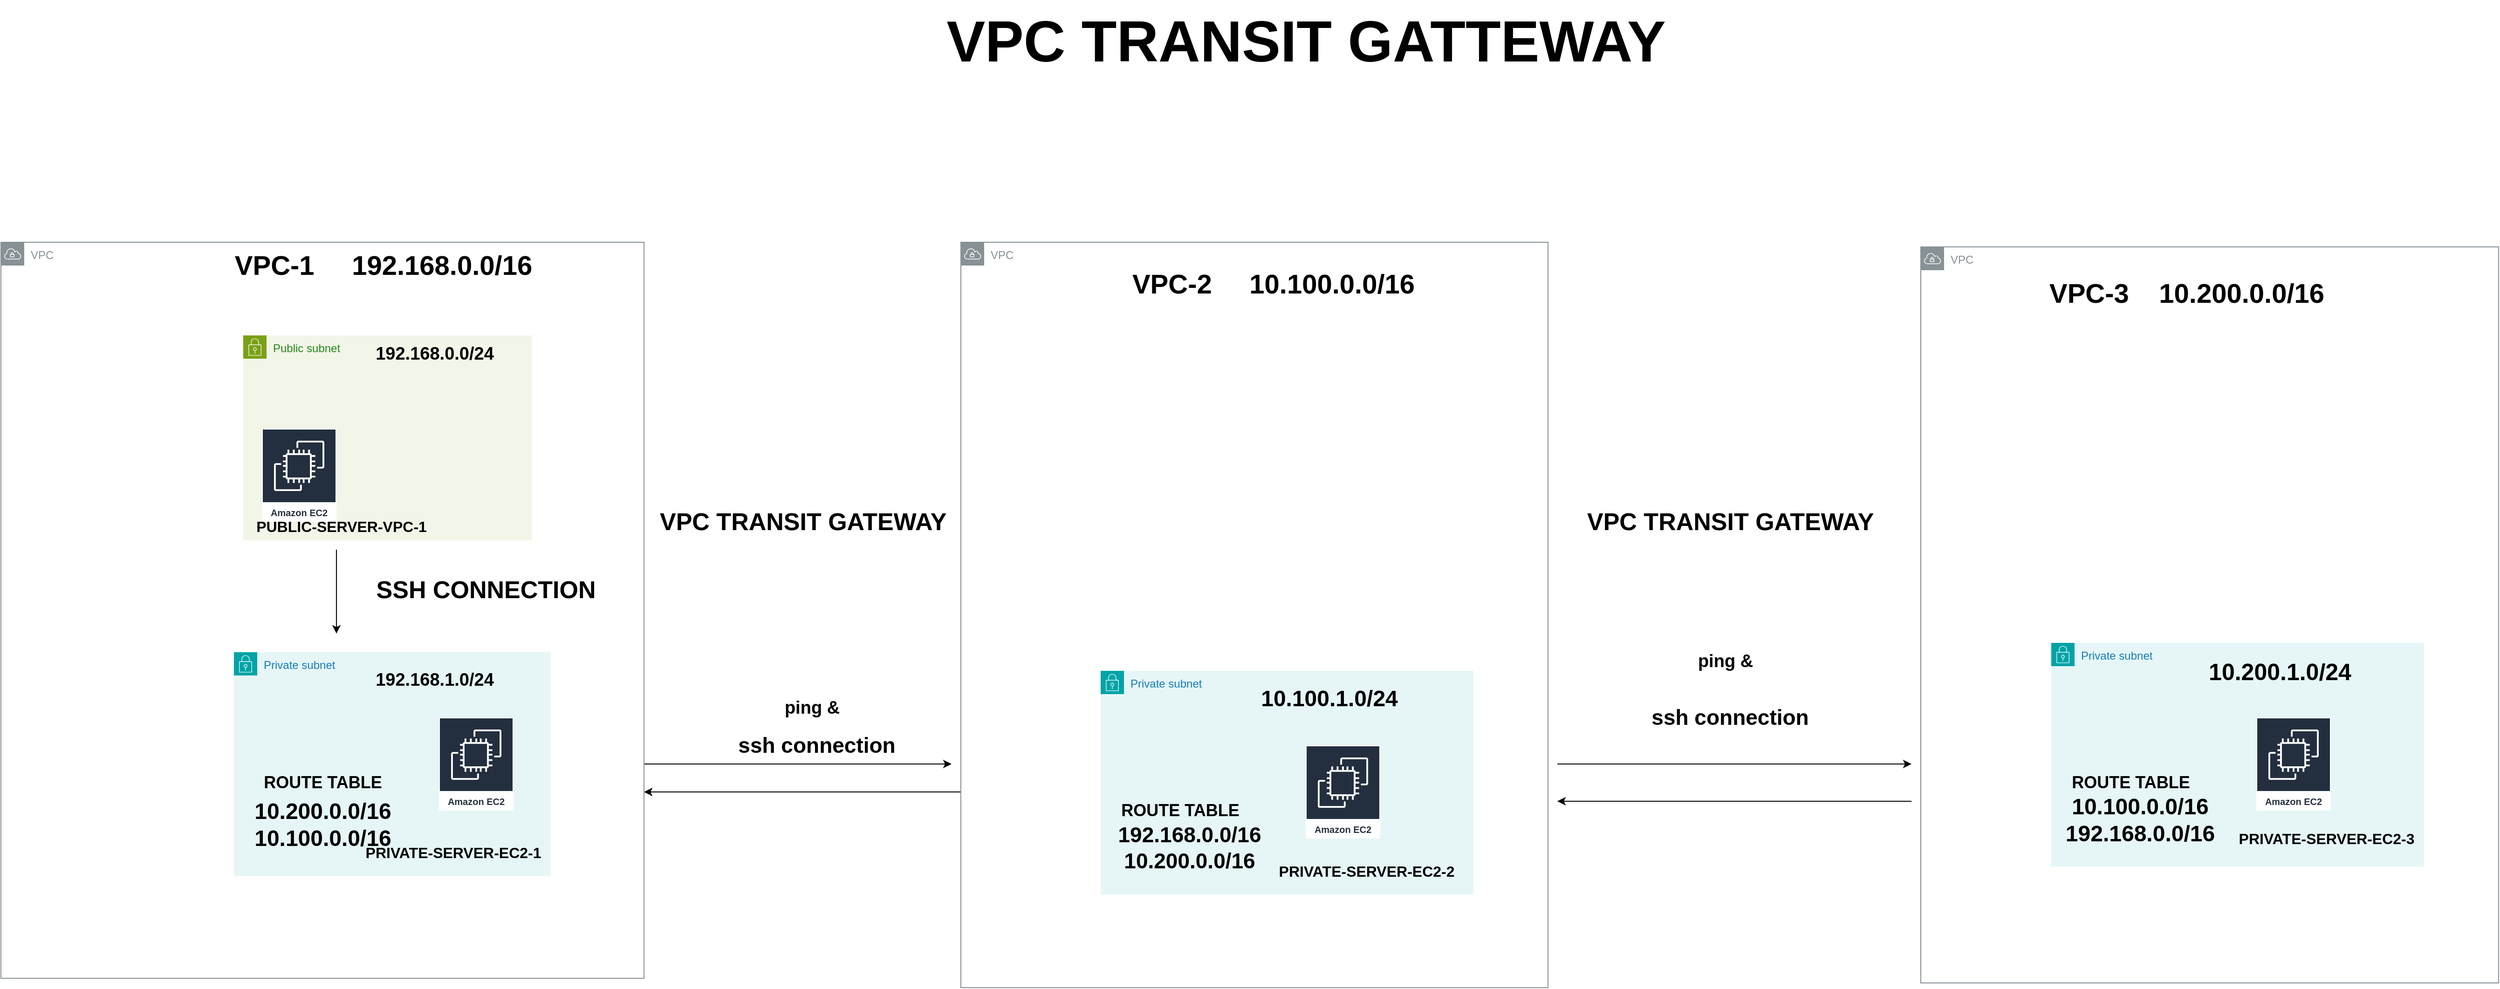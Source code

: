 <mxfile version="24.1.0" type="device">
  <diagram name="Page-1" id="xld5hn-b0TKSg5bB-_ga">
    <mxGraphModel dx="4026" dy="2788" grid="1" gridSize="10" guides="1" tooltips="1" connect="1" arrows="1" fold="1" page="1" pageScale="1" pageWidth="850" pageHeight="1100" math="0" shadow="0">
      <root>
        <mxCell id="0" />
        <mxCell id="1" parent="0" />
        <mxCell id="0IAm7xfOWSde1sFOafxm-1" value="Public subnet" style="points=[[0,0],[0.25,0],[0.5,0],[0.75,0],[1,0],[1,0.25],[1,0.5],[1,0.75],[1,1],[0.75,1],[0.5,1],[0.25,1],[0,1],[0,0.75],[0,0.5],[0,0.25]];outlineConnect=0;gradientColor=none;html=1;whiteSpace=wrap;fontSize=12;fontStyle=0;container=1;pointerEvents=0;collapsible=0;recursiveResize=0;shape=mxgraph.aws4.group;grIcon=mxgraph.aws4.group_security_group;grStroke=0;strokeColor=#7AA116;fillColor=#F2F6E8;verticalAlign=top;align=left;spacingLeft=30;fontColor=#248814;dashed=0;" parent="1" vertex="1">
          <mxGeometry x="90" y="100" width="310" height="220" as="geometry" />
        </mxCell>
        <mxCell id="0IAm7xfOWSde1sFOafxm-3" value="Amazon EC2" style="sketch=0;outlineConnect=0;fontColor=#232F3E;gradientColor=none;strokeColor=#ffffff;fillColor=#232F3E;dashed=0;verticalLabelPosition=middle;verticalAlign=bottom;align=center;html=1;whiteSpace=wrap;fontSize=10;fontStyle=1;spacing=3;shape=mxgraph.aws4.productIcon;prIcon=mxgraph.aws4.ec2;" parent="0IAm7xfOWSde1sFOafxm-1" vertex="1">
          <mxGeometry x="20" y="100" width="80" height="100" as="geometry" />
        </mxCell>
        <mxCell id="0IAm7xfOWSde1sFOafxm-8" value="&lt;font style=&quot;font-size: 19px;&quot;&gt;&lt;b&gt;192.168.0.0/24&lt;/b&gt;&lt;/font&gt;" style="text;html=1;align=center;verticalAlign=middle;resizable=0;points=[];autosize=1;strokeColor=none;fillColor=none;" parent="0IAm7xfOWSde1sFOafxm-1" vertex="1">
          <mxGeometry x="130" width="150" height="40" as="geometry" />
        </mxCell>
        <mxCell id="0IAm7xfOWSde1sFOafxm-4" value="Private subnet" style="points=[[0,0],[0.25,0],[0.5,0],[0.75,0],[1,0],[1,0.25],[1,0.5],[1,0.75],[1,1],[0.75,1],[0.5,1],[0.25,1],[0,1],[0,0.75],[0,0.5],[0,0.25]];outlineConnect=0;gradientColor=none;html=1;whiteSpace=wrap;fontSize=12;fontStyle=0;container=1;pointerEvents=0;collapsible=0;recursiveResize=0;shape=mxgraph.aws4.group;grIcon=mxgraph.aws4.group_security_group;grStroke=0;strokeColor=#00A4A6;fillColor=#E6F6F7;verticalAlign=top;align=left;spacingLeft=30;fontColor=#147EBA;dashed=0;" parent="1" vertex="1">
          <mxGeometry x="80" y="440" width="340" height="240" as="geometry" />
        </mxCell>
        <mxCell id="0IAm7xfOWSde1sFOafxm-9" value="&lt;font style=&quot;font-size: 19px;&quot;&gt;&lt;b&gt;192.168.1.0/24&lt;/b&gt;&lt;/font&gt;" style="text;html=1;align=center;verticalAlign=middle;resizable=0;points=[];autosize=1;strokeColor=none;fillColor=none;" parent="0IAm7xfOWSde1sFOafxm-4" vertex="1">
          <mxGeometry x="140" y="10" width="150" height="40" as="geometry" />
        </mxCell>
        <mxCell id="0IAm7xfOWSde1sFOafxm-10" value="&lt;div&gt;&lt;font size=&quot;1&quot;&gt;&lt;b&gt;&lt;font style=&quot;font-size: 18px;&quot;&gt;ROUTE TABLE &lt;/font&gt;&lt;/b&gt;&lt;br&gt;&lt;/font&gt;&lt;/div&gt;" style="text;html=1;align=center;verticalAlign=middle;resizable=0;points=[];autosize=1;strokeColor=none;fillColor=none;" parent="0IAm7xfOWSde1sFOafxm-4" vertex="1">
          <mxGeometry x="20" y="120" width="150" height="40" as="geometry" />
        </mxCell>
        <mxCell id="0IAm7xfOWSde1sFOafxm-13" value="&lt;div style=&quot;font-size: 24px;&quot;&gt;&lt;b&gt;&lt;font style=&quot;font-size: 24px;&quot;&gt;10.200.0.0/16&lt;/font&gt;&lt;/b&gt;&lt;/div&gt;&lt;div style=&quot;font-size: 24px;&quot;&gt;&lt;b&gt;&lt;font style=&quot;font-size: 24px;&quot;&gt;10.100.0.0/16&lt;br&gt;&lt;/font&gt;&lt;/b&gt;&lt;/div&gt;" style="text;html=1;align=center;verticalAlign=middle;resizable=0;points=[];autosize=1;strokeColor=none;fillColor=none;" parent="0IAm7xfOWSde1sFOafxm-4" vertex="1">
          <mxGeometry x="10" y="150" width="170" height="70" as="geometry" />
        </mxCell>
        <mxCell id="0IAm7xfOWSde1sFOafxm-20" value="Amazon EC2" style="sketch=0;outlineConnect=0;fontColor=#232F3E;gradientColor=none;strokeColor=#ffffff;fillColor=#232F3E;dashed=0;verticalLabelPosition=middle;verticalAlign=bottom;align=center;html=1;whiteSpace=wrap;fontSize=10;fontStyle=1;spacing=3;shape=mxgraph.aws4.productIcon;prIcon=mxgraph.aws4.ec2;" parent="0IAm7xfOWSde1sFOafxm-4" vertex="1">
          <mxGeometry x="220" y="70" width="80" height="100" as="geometry" />
        </mxCell>
        <mxCell id="0IAm7xfOWSde1sFOafxm-6" value="Private subnet" style="points=[[0,0],[0.25,0],[0.5,0],[0.75,0],[1,0],[1,0.25],[1,0.5],[1,0.75],[1,1],[0.75,1],[0.5,1],[0.25,1],[0,1],[0,0.75],[0,0.5],[0,0.25]];outlineConnect=0;gradientColor=none;html=1;whiteSpace=wrap;fontSize=12;fontStyle=0;container=1;pointerEvents=0;collapsible=0;recursiveResize=0;shape=mxgraph.aws4.group;grIcon=mxgraph.aws4.group_security_group;grStroke=0;strokeColor=#00A4A6;fillColor=#E6F6F7;verticalAlign=top;align=left;spacingLeft=30;fontColor=#147EBA;dashed=0;" parent="1" vertex="1">
          <mxGeometry x="1010" y="460" width="400" height="240" as="geometry" />
        </mxCell>
        <mxCell id="0IAm7xfOWSde1sFOafxm-11" value="&lt;div&gt;&lt;font size=&quot;1&quot;&gt;&lt;b&gt;&lt;font style=&quot;font-size: 18px;&quot;&gt;ROUTE TABLE &lt;/font&gt;&lt;/b&gt;&lt;br&gt;&lt;/font&gt;&lt;/div&gt;" style="text;html=1;align=center;verticalAlign=middle;resizable=0;points=[];autosize=1;strokeColor=none;fillColor=none;" parent="0IAm7xfOWSde1sFOafxm-6" vertex="1">
          <mxGeometry x="10" y="130" width="150" height="40" as="geometry" />
        </mxCell>
        <mxCell id="0IAm7xfOWSde1sFOafxm-12" value="&lt;font style=&quot;font-size: 24px;&quot;&gt;&lt;b&gt;10.100.1.0/24&lt;/b&gt;&lt;/font&gt;" style="text;html=1;align=center;verticalAlign=middle;resizable=0;points=[];autosize=1;strokeColor=none;fillColor=none;" parent="0IAm7xfOWSde1sFOafxm-6" vertex="1">
          <mxGeometry x="160" y="10" width="170" height="40" as="geometry" />
        </mxCell>
        <mxCell id="0IAm7xfOWSde1sFOafxm-14" value="&lt;div style=&quot;font-size: 23px;&quot;&gt;&lt;b&gt;&lt;font style=&quot;font-size: 23px;&quot;&gt;192.168.0.0/16&lt;/font&gt;&lt;/b&gt;&lt;/div&gt;&lt;div style=&quot;font-size: 23px;&quot;&gt;&lt;b&gt;&lt;font style=&quot;font-size: 23px;&quot;&gt;10.200.0.0/16&lt;br&gt;&lt;/font&gt;&lt;/b&gt;&lt;/div&gt;" style="text;html=1;align=center;verticalAlign=middle;resizable=0;points=[];autosize=1;strokeColor=none;fillColor=none;" parent="0IAm7xfOWSde1sFOafxm-6" vertex="1">
          <mxGeometry x="5" y="155" width="180" height="70" as="geometry" />
        </mxCell>
        <mxCell id="0IAm7xfOWSde1sFOafxm-26" value="Amazon EC2" style="sketch=0;outlineConnect=0;fontColor=#232F3E;gradientColor=none;strokeColor=#ffffff;fillColor=#232F3E;dashed=0;verticalLabelPosition=middle;verticalAlign=bottom;align=center;html=1;whiteSpace=wrap;fontSize=10;fontStyle=1;spacing=3;shape=mxgraph.aws4.productIcon;prIcon=mxgraph.aws4.ec2;" parent="0IAm7xfOWSde1sFOafxm-6" vertex="1">
          <mxGeometry x="220" y="80" width="80" height="100" as="geometry" />
        </mxCell>
        <mxCell id="0IAm7xfOWSde1sFOafxm-16" value="" style="endArrow=classic;html=1;rounded=0;" parent="1" edge="1">
          <mxGeometry width="50" height="50" relative="1" as="geometry">
            <mxPoint x="520" y="560" as="sourcePoint" />
            <mxPoint x="850" y="560" as="targetPoint" />
          </mxGeometry>
        </mxCell>
        <mxCell id="0IAm7xfOWSde1sFOafxm-17" value="" style="endArrow=classic;html=1;rounded=0;" parent="1" edge="1">
          <mxGeometry width="50" height="50" relative="1" as="geometry">
            <mxPoint x="860" y="590" as="sourcePoint" />
            <mxPoint x="520" y="590" as="targetPoint" />
          </mxGeometry>
        </mxCell>
        <mxCell id="0IAm7xfOWSde1sFOafxm-28" value="VPC" style="sketch=0;outlineConnect=0;gradientColor=none;html=1;whiteSpace=wrap;fontSize=12;fontStyle=0;shape=mxgraph.aws4.group;grIcon=mxgraph.aws4.group_vpc;strokeColor=#879196;fillColor=none;verticalAlign=top;align=left;spacingLeft=30;fontColor=#879196;dashed=0;" parent="1" vertex="1">
          <mxGeometry x="-170" width="690" height="790" as="geometry" />
        </mxCell>
        <mxCell id="0IAm7xfOWSde1sFOafxm-29" value="VPC" style="sketch=0;outlineConnect=0;gradientColor=none;html=1;whiteSpace=wrap;fontSize=12;fontStyle=0;shape=mxgraph.aws4.group;grIcon=mxgraph.aws4.group_vpc;strokeColor=#879196;fillColor=none;verticalAlign=top;align=left;spacingLeft=30;fontColor=#879196;dashed=0;" parent="1" vertex="1">
          <mxGeometry x="860" width="630" height="800" as="geometry" />
        </mxCell>
        <mxCell id="0IAm7xfOWSde1sFOafxm-30" value="" style="endArrow=classic;html=1;rounded=0;" parent="1" edge="1">
          <mxGeometry width="50" height="50" relative="1" as="geometry">
            <mxPoint x="190" y="330" as="sourcePoint" />
            <mxPoint x="190" y="420" as="targetPoint" />
          </mxGeometry>
        </mxCell>
        <mxCell id="0IAm7xfOWSde1sFOafxm-31" value="&lt;font style=&quot;font-size: 26px;&quot;&gt;&lt;b&gt;SSH CONNECTION &lt;/b&gt;&lt;/font&gt;" style="text;html=1;align=center;verticalAlign=middle;resizable=0;points=[];autosize=1;strokeColor=none;fillColor=none;" parent="1" vertex="1">
          <mxGeometry x="220" y="353" width="260" height="40" as="geometry" />
        </mxCell>
        <mxCell id="0IAm7xfOWSde1sFOafxm-32" value="&lt;b&gt;&lt;font style=&quot;font-size: 29px;&quot;&gt;VPC-1&amp;nbsp;&amp;nbsp;&amp;nbsp;&amp;nbsp; 192.168.0.0/16&lt;/font&gt;&lt;/b&gt;" style="text;html=1;align=center;verticalAlign=middle;resizable=0;points=[];autosize=1;strokeColor=none;fillColor=none;" parent="1" vertex="1">
          <mxGeometry x="70" width="340" height="50" as="geometry" />
        </mxCell>
        <mxCell id="0IAm7xfOWSde1sFOafxm-33" value="&lt;b&gt;&lt;font style=&quot;font-size: 29px;&quot;&gt;VPC-2 &amp;nbsp;&amp;nbsp;&amp;nbsp; 10.100.0.0/16&lt;/font&gt;&lt;/b&gt;" style="text;html=1;align=center;verticalAlign=middle;resizable=0;points=[];autosize=1;strokeColor=none;fillColor=none;" parent="1" vertex="1">
          <mxGeometry x="1030" y="20" width="330" height="50" as="geometry" />
        </mxCell>
        <mxCell id="0IAm7xfOWSde1sFOafxm-35" value="&lt;font size=&quot;1&quot;&gt;&lt;span style=&quot;font-size: 62px;&quot;&gt;&lt;b&gt;VPC TRANSIT GATTEWAY&lt;/b&gt;&lt;/span&gt;&lt;/font&gt;" style="text;html=1;align=center;verticalAlign=middle;resizable=0;points=[];autosize=1;strokeColor=none;fillColor=none;" parent="1" vertex="1">
          <mxGeometry x="830" y="-260" width="800" height="90" as="geometry" />
        </mxCell>
        <mxCell id="0IAm7xfOWSde1sFOafxm-36" value="&lt;font style=&quot;font-size: 16px;&quot;&gt;&lt;b&gt;PUBLIC-SERVER-VPC-1&lt;/b&gt;&lt;/font&gt;" style="text;html=1;align=center;verticalAlign=middle;resizable=0;points=[];autosize=1;strokeColor=none;fillColor=none;" parent="1" vertex="1">
          <mxGeometry x="90" y="290" width="210" height="30" as="geometry" />
        </mxCell>
        <mxCell id="0IAm7xfOWSde1sFOafxm-37" value="&lt;font style=&quot;font-size: 16px;&quot;&gt;&lt;b&gt;PRIVATE-SERVER-EC2-2&lt;/b&gt;&lt;/font&gt;" style="text;html=1;align=center;verticalAlign=middle;resizable=0;points=[];autosize=1;strokeColor=none;fillColor=none;" parent="1" vertex="1">
          <mxGeometry x="1190" y="660" width="210" height="30" as="geometry" />
        </mxCell>
        <mxCell id="0IAm7xfOWSde1sFOafxm-38" value="&lt;font style=&quot;font-size: 16px;&quot;&gt;&lt;b&gt;PRIVATE-SERVER-EC2-1&lt;/b&gt;&lt;/font&gt;" style="text;html=1;align=center;verticalAlign=middle;resizable=0;points=[];autosize=1;strokeColor=none;fillColor=none;" parent="1" vertex="1">
          <mxGeometry x="210" y="640" width="210" height="30" as="geometry" />
        </mxCell>
        <mxCell id="Dgg57zCgrIrYqIvuy_MK-1" value="&lt;font style=&quot;font-size: 23px;&quot;&gt;&lt;b&gt;ssh connection&lt;/b&gt;&lt;/font&gt;" style="text;html=1;align=center;verticalAlign=middle;resizable=0;points=[];autosize=1;strokeColor=none;fillColor=none;" vertex="1" parent="1">
          <mxGeometry x="610" y="520" width="190" height="40" as="geometry" />
        </mxCell>
        <mxCell id="Dgg57zCgrIrYqIvuy_MK-2" value="VPC" style="sketch=0;outlineConnect=0;gradientColor=none;html=1;whiteSpace=wrap;fontSize=12;fontStyle=0;shape=mxgraph.aws4.group;grIcon=mxgraph.aws4.group_vpc;strokeColor=#879196;fillColor=none;verticalAlign=top;align=left;spacingLeft=30;fontColor=#879196;dashed=0;" vertex="1" parent="1">
          <mxGeometry x="1890" y="5" width="620" height="790" as="geometry" />
        </mxCell>
        <mxCell id="Dgg57zCgrIrYqIvuy_MK-3" value="&lt;b&gt;&lt;font style=&quot;font-size: 29px;&quot;&gt;VPC-3 &amp;nbsp;&amp;nbsp; 10.200.0.0/16&lt;/font&gt;&lt;/b&gt;" style="text;html=1;align=center;verticalAlign=middle;resizable=0;points=[];autosize=1;strokeColor=none;fillColor=none;" vertex="1" parent="1">
          <mxGeometry x="2015" y="30" width="320" height="50" as="geometry" />
        </mxCell>
        <mxCell id="Dgg57zCgrIrYqIvuy_MK-4" value="Private subnet" style="points=[[0,0],[0.25,0],[0.5,0],[0.75,0],[1,0],[1,0.25],[1,0.5],[1,0.75],[1,1],[0.75,1],[0.5,1],[0.25,1],[0,1],[0,0.75],[0,0.5],[0,0.25]];outlineConnect=0;gradientColor=none;html=1;whiteSpace=wrap;fontSize=12;fontStyle=0;container=1;pointerEvents=0;collapsible=0;recursiveResize=0;shape=mxgraph.aws4.group;grIcon=mxgraph.aws4.group_security_group;grStroke=0;strokeColor=#00A4A6;fillColor=#E6F6F7;verticalAlign=top;align=left;spacingLeft=30;fontColor=#147EBA;dashed=0;" vertex="1" parent="1">
          <mxGeometry x="2030" y="430" width="400" height="240" as="geometry" />
        </mxCell>
        <mxCell id="Dgg57zCgrIrYqIvuy_MK-5" value="&lt;div&gt;&lt;font size=&quot;1&quot;&gt;&lt;b&gt;&lt;font style=&quot;font-size: 18px;&quot;&gt;ROUTE TABLE &lt;/font&gt;&lt;/b&gt;&lt;br&gt;&lt;/font&gt;&lt;/div&gt;" style="text;html=1;align=center;verticalAlign=middle;resizable=0;points=[];autosize=1;strokeColor=none;fillColor=none;" vertex="1" parent="Dgg57zCgrIrYqIvuy_MK-4">
          <mxGeometry x="10" y="130" width="150" height="40" as="geometry" />
        </mxCell>
        <mxCell id="Dgg57zCgrIrYqIvuy_MK-6" value="&lt;font size=&quot;1&quot;&gt;&lt;b style=&quot;font-size: 25px;&quot;&gt;10.200.1.0/24&lt;/b&gt;&lt;/font&gt;" style="text;html=1;align=center;verticalAlign=middle;resizable=0;points=[];autosize=1;strokeColor=none;fillColor=none;" vertex="1" parent="Dgg57zCgrIrYqIvuy_MK-4">
          <mxGeometry x="155" y="10" width="180" height="40" as="geometry" />
        </mxCell>
        <mxCell id="Dgg57zCgrIrYqIvuy_MK-7" value="&lt;div style=&quot;font-size: 24px;&quot;&gt;&lt;b&gt;&lt;font style=&quot;font-size: 24px;&quot;&gt;10.100.0.0/16&lt;/font&gt;&lt;/b&gt;&lt;/div&gt;&lt;div style=&quot;font-size: 24px;&quot;&gt;&lt;b&gt;&lt;font style=&quot;font-size: 24px;&quot;&gt;192.168.0.0/16&lt;br&gt;&lt;/font&gt;&lt;/b&gt;&lt;/div&gt;" style="text;html=1;align=center;verticalAlign=middle;resizable=0;points=[];autosize=1;strokeColor=none;fillColor=none;" vertex="1" parent="Dgg57zCgrIrYqIvuy_MK-4">
          <mxGeometry x="5" y="155" width="180" height="70" as="geometry" />
        </mxCell>
        <mxCell id="Dgg57zCgrIrYqIvuy_MK-8" value="Amazon EC2" style="sketch=0;outlineConnect=0;fontColor=#232F3E;gradientColor=none;strokeColor=#ffffff;fillColor=#232F3E;dashed=0;verticalLabelPosition=middle;verticalAlign=bottom;align=center;html=1;whiteSpace=wrap;fontSize=10;fontStyle=1;spacing=3;shape=mxgraph.aws4.productIcon;prIcon=mxgraph.aws4.ec2;" vertex="1" parent="Dgg57zCgrIrYqIvuy_MK-4">
          <mxGeometry x="220" y="80" width="80" height="100" as="geometry" />
        </mxCell>
        <mxCell id="Dgg57zCgrIrYqIvuy_MK-17" value="&lt;font style=&quot;font-size: 16px;&quot;&gt;&lt;b&gt;PRIVATE-SERVER-EC2-3&lt;/b&gt;&lt;/font&gt;" style="text;html=1;align=center;verticalAlign=middle;resizable=0;points=[];autosize=1;strokeColor=none;fillColor=none;" vertex="1" parent="Dgg57zCgrIrYqIvuy_MK-4">
          <mxGeometry x="190" y="195" width="210" height="30" as="geometry" />
        </mxCell>
        <mxCell id="Dgg57zCgrIrYqIvuy_MK-9" value="&lt;font style=&quot;font-size: 19px;&quot;&gt;&lt;b&gt;ping &amp;amp;&lt;/b&gt;&lt;/font&gt;" style="text;html=1;align=center;verticalAlign=middle;resizable=0;points=[];autosize=1;strokeColor=none;fillColor=none;" vertex="1" parent="1">
          <mxGeometry x="660" y="480" width="80" height="40" as="geometry" />
        </mxCell>
        <mxCell id="Dgg57zCgrIrYqIvuy_MK-10" value="" style="endArrow=classic;html=1;rounded=0;" edge="1" parent="1">
          <mxGeometry width="50" height="50" relative="1" as="geometry">
            <mxPoint x="1500" y="560" as="sourcePoint" />
            <mxPoint x="1880" y="560" as="targetPoint" />
          </mxGeometry>
        </mxCell>
        <mxCell id="Dgg57zCgrIrYqIvuy_MK-11" value="" style="endArrow=classic;html=1;rounded=0;" edge="1" parent="1">
          <mxGeometry width="50" height="50" relative="1" as="geometry">
            <mxPoint x="1880" y="600" as="sourcePoint" />
            <mxPoint x="1500" y="600" as="targetPoint" />
          </mxGeometry>
        </mxCell>
        <mxCell id="Dgg57zCgrIrYqIvuy_MK-12" value="&lt;font style=&quot;font-size: 19px;&quot;&gt;&lt;b&gt;ping &amp;amp;&lt;/b&gt;&lt;/font&gt;" style="text;html=1;align=center;verticalAlign=middle;resizable=0;points=[];autosize=1;strokeColor=none;fillColor=none;" vertex="1" parent="1">
          <mxGeometry x="1640" y="430" width="80" height="40" as="geometry" />
        </mxCell>
        <mxCell id="Dgg57zCgrIrYqIvuy_MK-13" value="&lt;font style=&quot;font-size: 23px;&quot;&gt;&lt;b&gt;ssh connection&lt;/b&gt;&lt;/font&gt;" style="text;html=1;align=center;verticalAlign=middle;resizable=0;points=[];autosize=1;strokeColor=none;fillColor=none;" vertex="1" parent="1">
          <mxGeometry x="1590" y="490" width="190" height="40" as="geometry" />
        </mxCell>
        <mxCell id="Dgg57zCgrIrYqIvuy_MK-14" value="&lt;div align=&quot;left&quot;&gt;&lt;font size=&quot;1&quot;&gt;&lt;b style=&quot;font-size: 26px;&quot;&gt;VPC TRANSIT GATEWAY&lt;/b&gt;&lt;/font&gt;&lt;/div&gt;" style="text;html=1;align=left;verticalAlign=middle;resizable=0;points=[];autosize=1;strokeColor=none;fillColor=none;" vertex="1" parent="1">
          <mxGeometry x="535" y="280" width="330" height="40" as="geometry" />
        </mxCell>
        <mxCell id="Dgg57zCgrIrYqIvuy_MK-16" value="&lt;div align=&quot;left&quot;&gt;&lt;font size=&quot;1&quot;&gt;&lt;b style=&quot;font-size: 26px;&quot;&gt;VPC TRANSIT GATEWAY&lt;/b&gt;&lt;/font&gt;&lt;/div&gt;" style="text;html=1;align=left;verticalAlign=middle;resizable=0;points=[];autosize=1;strokeColor=none;fillColor=none;" vertex="1" parent="1">
          <mxGeometry x="1530" y="280" width="330" height="40" as="geometry" />
        </mxCell>
      </root>
    </mxGraphModel>
  </diagram>
</mxfile>
